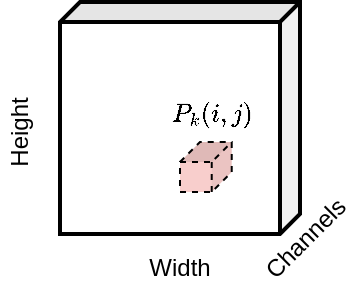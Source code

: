 <mxfile version="24.2.0" type="device">
  <diagram id="irW8Zy-MjcU6IgbgeGeX" name="Page-1">
    <mxGraphModel dx="1247" dy="450" grid="1" gridSize="10" guides="1" tooltips="1" connect="1" arrows="1" fold="1" page="1" pageScale="1" pageWidth="827" pageHeight="1169" math="1" shadow="0">
      <root>
        <mxCell id="0" />
        <mxCell id="1" parent="0" />
        <mxCell id="YdMa8IqmrHEzTlGY6boa-20" value="" style="shape=cube;whiteSpace=wrap;html=1;boundedLbl=1;backgroundOutline=1;darkOpacity=0.05;darkOpacity2=0.1;fillColor=none;direction=south;size=10;strokeWidth=2;" parent="1" vertex="1">
          <mxGeometry x="130" y="270" width="120" height="116" as="geometry" />
        </mxCell>
        <mxCell id="YdMa8IqmrHEzTlGY6boa-5" value="Width" style="text;html=1;strokeColor=none;fillColor=none;align=center;verticalAlign=middle;whiteSpace=wrap;rounded=0;" parent="1" vertex="1">
          <mxGeometry x="170" y="393" width="40" height="20" as="geometry" />
        </mxCell>
        <mxCell id="YdMa8IqmrHEzTlGY6boa-7" value="Height" style="text;html=1;strokeColor=none;fillColor=none;align=center;verticalAlign=middle;whiteSpace=wrap;rounded=0;rotation=270;" parent="1" vertex="1">
          <mxGeometry x="90" y="325" width="40" height="20" as="geometry" />
        </mxCell>
        <mxCell id="YdMa8IqmrHEzTlGY6boa-8" value="Channels" style="text;html=1;strokeColor=none;fillColor=none;align=center;verticalAlign=middle;whiteSpace=wrap;rounded=0;rotation=-45;" parent="1" vertex="1">
          <mxGeometry x="233" y="388" width="40" as="geometry" />
        </mxCell>
        <mxCell id="YdMa8IqmrHEzTlGY6boa-23" value="" style="shape=cube;whiteSpace=wrap;html=1;boundedLbl=1;backgroundOutline=1;darkOpacity=0.05;darkOpacity2=0.1;fillColor=#f8cecc;direction=south;size=10;dashed=1;strokeColor=default;strokeWidth=1;" parent="1" vertex="1">
          <mxGeometry x="190" y="340" width="25.86" height="25" as="geometry" />
        </mxCell>
        <mxCell id="YdMa8IqmrHEzTlGY6boa-24" value="\[ P_{k}(i,j) \]" style="text;html=1;strokeColor=none;fillColor=none;align=center;verticalAlign=middle;whiteSpace=wrap;rounded=0;dashed=1;fontSize=11;" parent="1" vertex="1">
          <mxGeometry x="185.93" y="316" width="40" height="20" as="geometry" />
        </mxCell>
      </root>
    </mxGraphModel>
  </diagram>
</mxfile>
